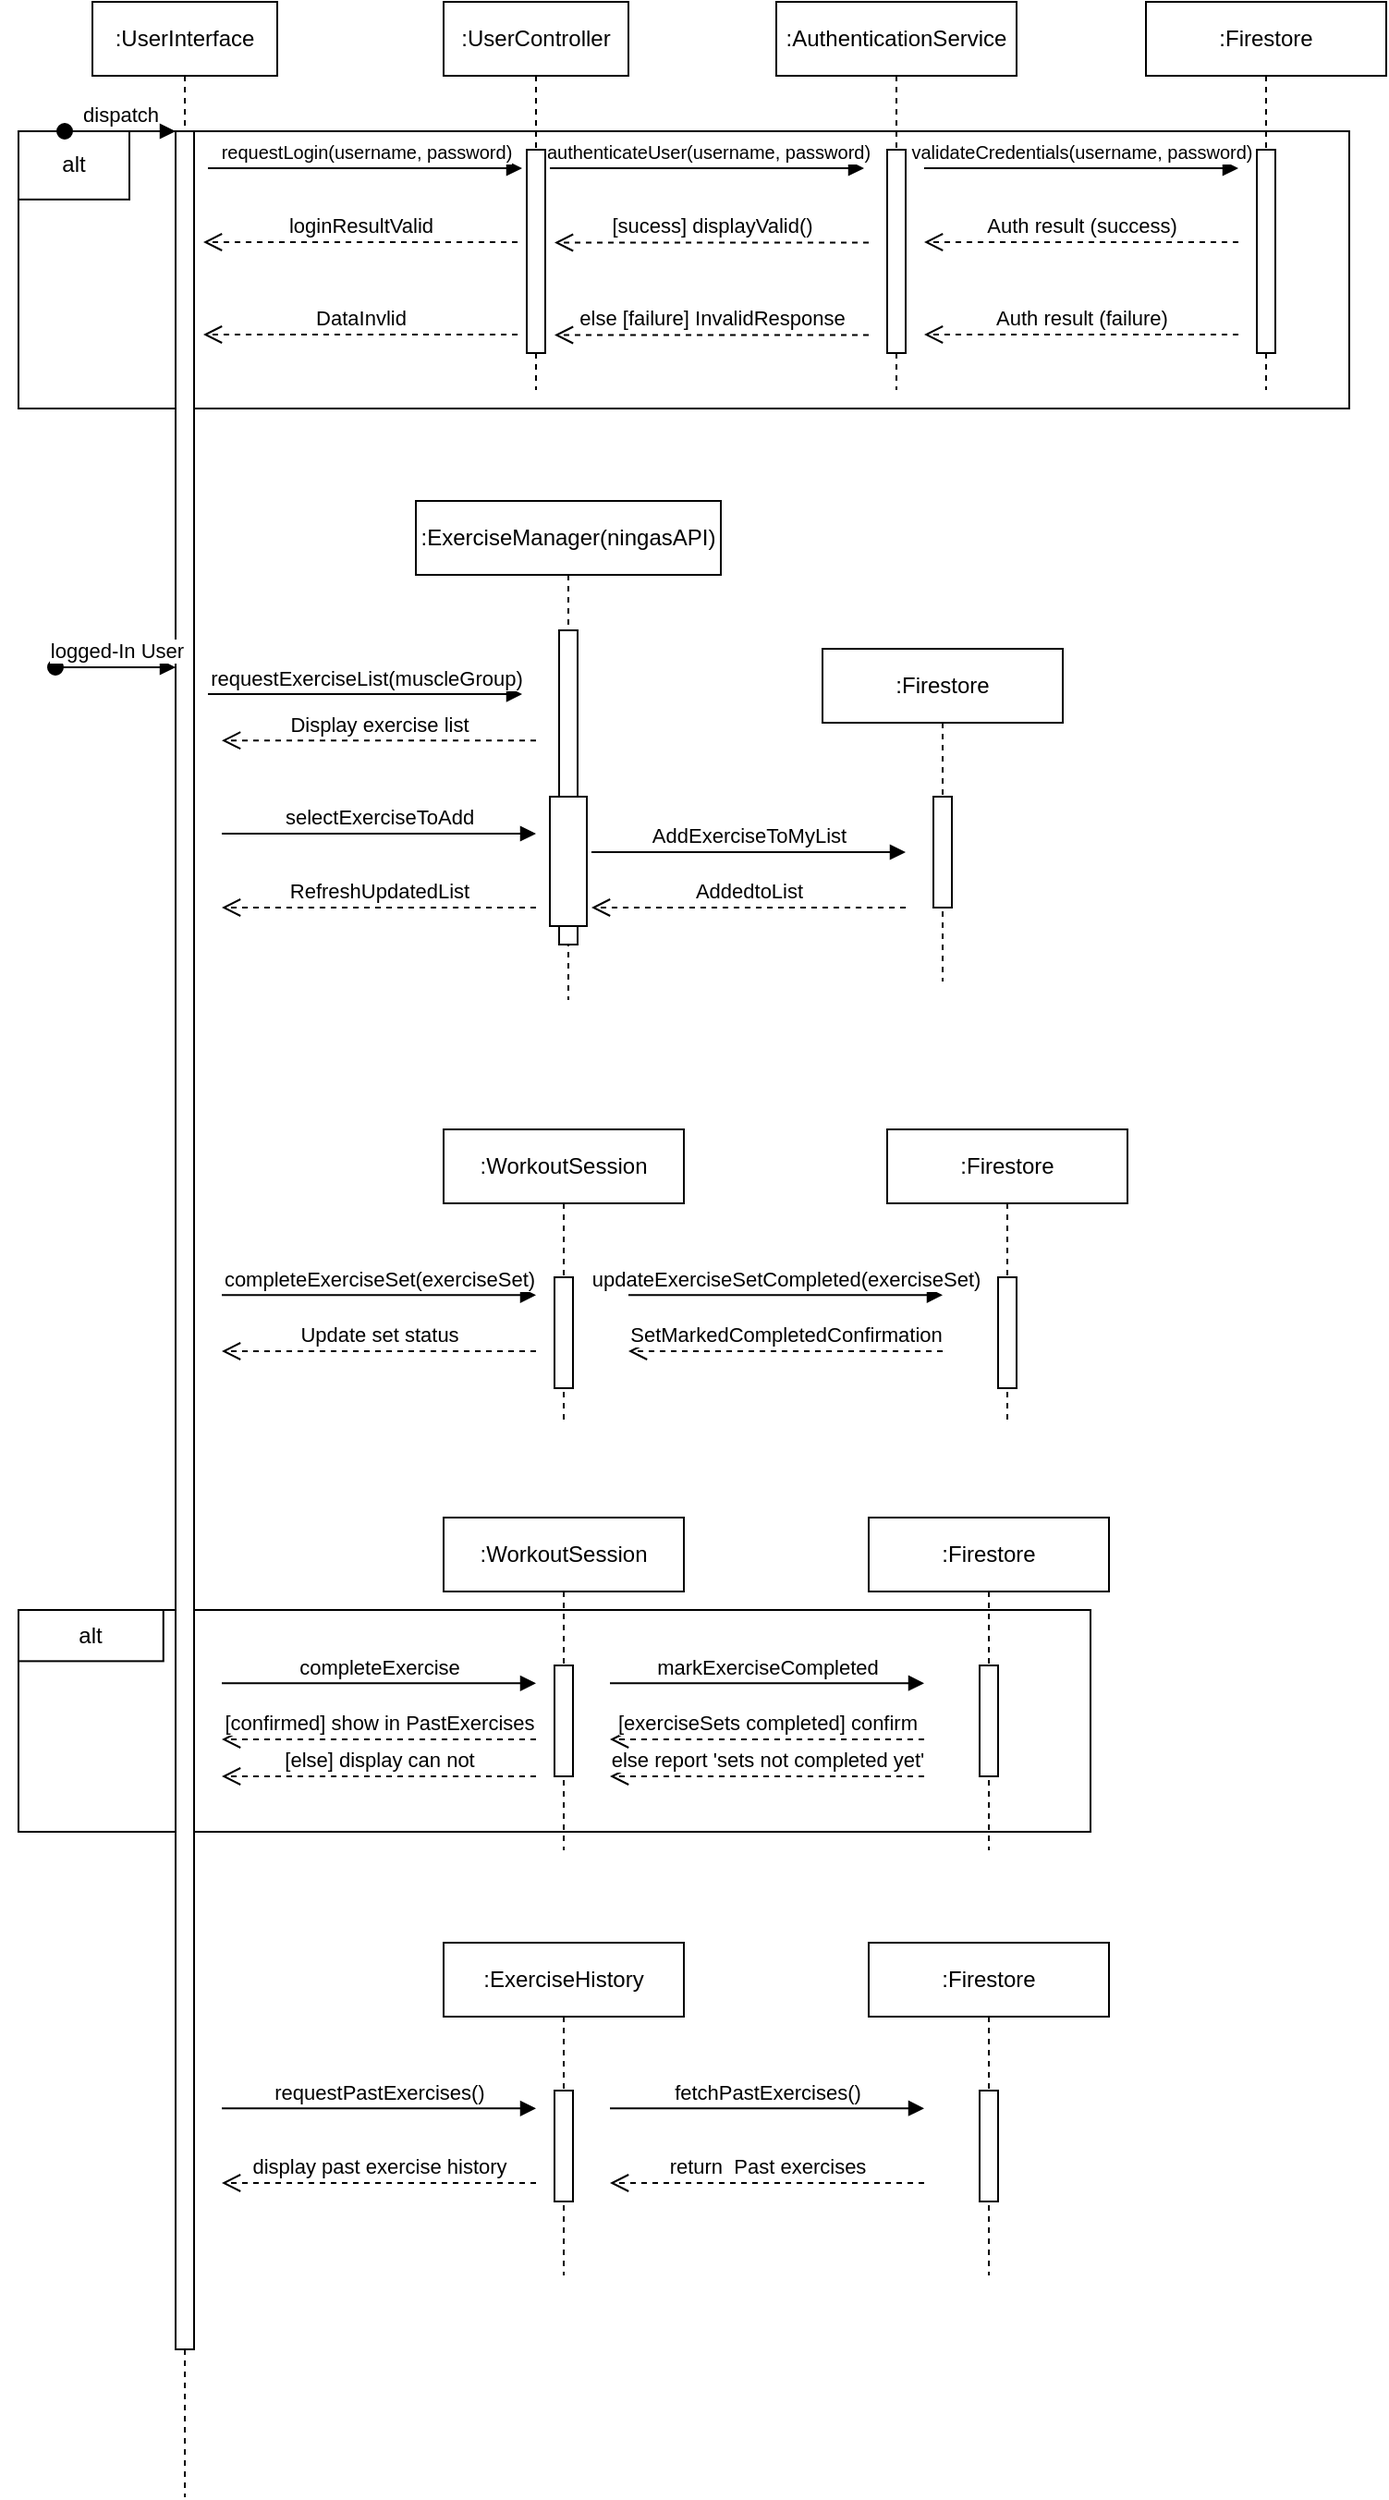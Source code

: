 <mxfile version="22.1.17" type="github">
  <diagram name="Page-1" id="2YBvvXClWsGukQMizWep">
    <mxGraphModel dx="1587" dy="298" grid="1" gridSize="10" guides="1" tooltips="1" connect="1" arrows="1" fold="1" page="1" pageScale="1" pageWidth="850" pageHeight="1100" math="0" shadow="0">
      <root>
        <mxCell id="0" />
        <mxCell id="1" parent="0" />
        <mxCell id="UFnlH9_2Dk02RJI0L27E-6" value="" style="group" vertex="1" connectable="0" parent="1">
          <mxGeometry x="-20" y="110" width="730" height="160" as="geometry" />
        </mxCell>
        <mxCell id="UFnlH9_2Dk02RJI0L27E-7" value="" style="rounded=0;whiteSpace=wrap;html=1;" vertex="1" parent="UFnlH9_2Dk02RJI0L27E-6">
          <mxGeometry x="10" width="720" height="150" as="geometry" />
        </mxCell>
        <mxCell id="UFnlH9_2Dk02RJI0L27E-8" value="alt" style="rounded=0;whiteSpace=wrap;html=1;" vertex="1" parent="UFnlH9_2Dk02RJI0L27E-6">
          <mxGeometry x="10" width="60" height="36.92" as="geometry" />
        </mxCell>
        <mxCell id="UFnlH9_2Dk02RJI0L27E-10" value="else [failure] InvalidResponse" style="html=1;verticalAlign=bottom;endArrow=open;dashed=1;endSize=8;edgeStyle=elbowEdgeStyle;elbow=vertical;curved=0;rounded=0;" edge="1" parent="UFnlH9_2Dk02RJI0L27E-6">
          <mxGeometry relative="1" as="geometry">
            <mxPoint x="300" y="110.25" as="targetPoint" />
            <Array as="points">
              <mxPoint x="395" y="110.25" />
            </Array>
            <mxPoint x="470" y="110.25" as="sourcePoint" />
          </mxGeometry>
        </mxCell>
        <mxCell id="UFnlH9_2Dk02RJI0L27E-11" value="&lt;div&gt;DataInvlid&lt;/div&gt;" style="html=1;verticalAlign=bottom;endArrow=open;dashed=1;endSize=8;edgeStyle=elbowEdgeStyle;elbow=vertical;curved=0;rounded=0;" edge="1" parent="UFnlH9_2Dk02RJI0L27E-6">
          <mxGeometry relative="1" as="geometry">
            <mxPoint x="110" y="110" as="targetPoint" />
            <Array as="points">
              <mxPoint x="205" y="110" />
            </Array>
            <mxPoint x="280" y="110" as="sourcePoint" />
          </mxGeometry>
        </mxCell>
        <mxCell id="aM9ryv3xv72pqoxQDRHE-8" value="&lt;div&gt;Auth result (success)&lt;/div&gt;" style="html=1;verticalAlign=bottom;endArrow=open;dashed=1;endSize=8;edgeStyle=elbowEdgeStyle;elbow=vertical;curved=0;rounded=0;" parent="UFnlH9_2Dk02RJI0L27E-6" edge="1">
          <mxGeometry relative="1" as="geometry">
            <mxPoint x="500" y="60" as="targetPoint" />
            <Array as="points">
              <mxPoint x="595" y="60" />
            </Array>
            <mxPoint x="670" y="60" as="sourcePoint" />
          </mxGeometry>
        </mxCell>
        <mxCell id="527cDuZEy1gFCj21KnPe-10" value="&lt;div&gt;[sucess] displayValid()&lt;/div&gt;" style="html=1;verticalAlign=bottom;endArrow=open;dashed=1;endSize=8;edgeStyle=elbowEdgeStyle;elbow=vertical;curved=0;rounded=0;" parent="UFnlH9_2Dk02RJI0L27E-6" edge="1">
          <mxGeometry relative="1" as="geometry">
            <mxPoint x="300" y="60.25" as="targetPoint" />
            <Array as="points">
              <mxPoint x="395" y="60.25" />
            </Array>
            <mxPoint x="470" y="60.25" as="sourcePoint" />
          </mxGeometry>
        </mxCell>
        <mxCell id="527cDuZEy1gFCj21KnPe-11" value="&lt;div&gt;loginResultValid&lt;/div&gt;" style="html=1;verticalAlign=bottom;endArrow=open;dashed=1;endSize=8;edgeStyle=elbowEdgeStyle;elbow=vertical;curved=0;rounded=0;" parent="UFnlH9_2Dk02RJI0L27E-6" edge="1">
          <mxGeometry relative="1" as="geometry">
            <mxPoint x="110" y="60" as="targetPoint" />
            <Array as="points">
              <mxPoint x="205" y="60" />
            </Array>
            <mxPoint x="280" y="60" as="sourcePoint" />
          </mxGeometry>
        </mxCell>
        <mxCell id="UFnlH9_2Dk02RJI0L27E-5" value="" style="group" vertex="1" connectable="0" parent="1">
          <mxGeometry x="-10" y="910" width="580" height="120" as="geometry" />
        </mxCell>
        <mxCell id="UFnlH9_2Dk02RJI0L27E-3" value="" style="rounded=0;whiteSpace=wrap;html=1;" vertex="1" parent="UFnlH9_2Dk02RJI0L27E-5">
          <mxGeometry width="580" height="120" as="geometry" />
        </mxCell>
        <mxCell id="UFnlH9_2Dk02RJI0L27E-2" value="alt" style="rounded=0;whiteSpace=wrap;html=1;" vertex="1" parent="UFnlH9_2Dk02RJI0L27E-5">
          <mxGeometry width="78.378" height="27.692" as="geometry" />
        </mxCell>
        <mxCell id="aM9ryv3xv72pqoxQDRHE-1" value=":UserInterface" style="shape=umlLifeline;perimeter=lifelinePerimeter;whiteSpace=wrap;html=1;container=0;dropTarget=0;collapsible=0;recursiveResize=0;outlineConnect=0;portConstraint=eastwest;newEdgeStyle={&quot;edgeStyle&quot;:&quot;elbowEdgeStyle&quot;,&quot;elbow&quot;:&quot;vertical&quot;,&quot;curved&quot;:0,&quot;rounded&quot;:0};" parent="1" vertex="1">
          <mxGeometry x="30" y="40" width="100" height="1350" as="geometry" />
        </mxCell>
        <mxCell id="aM9ryv3xv72pqoxQDRHE-2" value="" style="html=1;points=[];perimeter=orthogonalPerimeter;outlineConnect=0;targetShapes=umlLifeline;portConstraint=eastwest;newEdgeStyle={&quot;edgeStyle&quot;:&quot;elbowEdgeStyle&quot;,&quot;elbow&quot;:&quot;vertical&quot;,&quot;curved&quot;:0,&quot;rounded&quot;:0};" parent="aM9ryv3xv72pqoxQDRHE-1" vertex="1">
          <mxGeometry x="45" y="70" width="10" height="1200" as="geometry" />
        </mxCell>
        <mxCell id="aM9ryv3xv72pqoxQDRHE-3" value="dispatch" style="html=1;verticalAlign=bottom;startArrow=oval;endArrow=block;startSize=8;edgeStyle=elbowEdgeStyle;elbow=vertical;curved=0;rounded=0;" parent="aM9ryv3xv72pqoxQDRHE-1" target="aM9ryv3xv72pqoxQDRHE-2" edge="1">
          <mxGeometry relative="1" as="geometry">
            <mxPoint x="-15" y="70" as="sourcePoint" />
          </mxGeometry>
        </mxCell>
        <mxCell id="aM9ryv3xv72pqoxQDRHE-5" value=":UserController" style="shape=umlLifeline;perimeter=lifelinePerimeter;whiteSpace=wrap;html=1;container=0;dropTarget=0;collapsible=0;recursiveResize=0;outlineConnect=0;portConstraint=eastwest;newEdgeStyle={&quot;edgeStyle&quot;:&quot;elbowEdgeStyle&quot;,&quot;elbow&quot;:&quot;vertical&quot;,&quot;curved&quot;:0,&quot;rounded&quot;:0};" parent="1" vertex="1">
          <mxGeometry x="220" y="40" width="100" height="210" as="geometry" />
        </mxCell>
        <mxCell id="aM9ryv3xv72pqoxQDRHE-6" value="" style="html=1;points=[];perimeter=orthogonalPerimeter;outlineConnect=0;targetShapes=umlLifeline;portConstraint=eastwest;newEdgeStyle={&quot;edgeStyle&quot;:&quot;elbowEdgeStyle&quot;,&quot;elbow&quot;:&quot;vertical&quot;,&quot;curved&quot;:0,&quot;rounded&quot;:0};" parent="aM9ryv3xv72pqoxQDRHE-5" vertex="1">
          <mxGeometry x="45" y="80" width="10" height="110" as="geometry" />
        </mxCell>
        <mxCell id="aM9ryv3xv72pqoxQDRHE-7" value="&lt;div&gt;&lt;font style=&quot;font-size: 10px;&quot;&gt;requestLogin(username, password)&lt;/font&gt;&lt;/div&gt;" style="html=1;verticalAlign=bottom;endArrow=block;edgeStyle=elbowEdgeStyle;elbow=vertical;curved=0;rounded=0;" parent="1" edge="1">
          <mxGeometry relative="1" as="geometry">
            <mxPoint x="92.5" y="130" as="sourcePoint" />
            <Array as="points">
              <mxPoint x="177.5" y="130" />
            </Array>
            <mxPoint x="262.5" y="130" as="targetPoint" />
          </mxGeometry>
        </mxCell>
        <mxCell id="527cDuZEy1gFCj21KnPe-1" value=":AuthenticationService" style="shape=umlLifeline;perimeter=lifelinePerimeter;whiteSpace=wrap;html=1;container=0;dropTarget=0;collapsible=0;recursiveResize=0;outlineConnect=0;portConstraint=eastwest;newEdgeStyle={&quot;edgeStyle&quot;:&quot;elbowEdgeStyle&quot;,&quot;elbow&quot;:&quot;vertical&quot;,&quot;curved&quot;:0,&quot;rounded&quot;:0};" parent="1" vertex="1">
          <mxGeometry x="400" y="40" width="130" height="210" as="geometry" />
        </mxCell>
        <mxCell id="527cDuZEy1gFCj21KnPe-2" value="" style="html=1;points=[];perimeter=orthogonalPerimeter;outlineConnect=0;targetShapes=umlLifeline;portConstraint=eastwest;newEdgeStyle={&quot;edgeStyle&quot;:&quot;elbowEdgeStyle&quot;,&quot;elbow&quot;:&quot;vertical&quot;,&quot;curved&quot;:0,&quot;rounded&quot;:0};" parent="527cDuZEy1gFCj21KnPe-1" vertex="1">
          <mxGeometry x="60" y="80" width="10" height="110" as="geometry" />
        </mxCell>
        <mxCell id="527cDuZEy1gFCj21KnPe-3" value=":Firestore" style="shape=umlLifeline;perimeter=lifelinePerimeter;whiteSpace=wrap;html=1;container=0;dropTarget=0;collapsible=0;recursiveResize=0;outlineConnect=0;portConstraint=eastwest;newEdgeStyle={&quot;edgeStyle&quot;:&quot;elbowEdgeStyle&quot;,&quot;elbow&quot;:&quot;vertical&quot;,&quot;curved&quot;:0,&quot;rounded&quot;:0};" parent="1" vertex="1">
          <mxGeometry x="600" y="40" width="130" height="210" as="geometry" />
        </mxCell>
        <mxCell id="527cDuZEy1gFCj21KnPe-4" value="" style="html=1;points=[];perimeter=orthogonalPerimeter;outlineConnect=0;targetShapes=umlLifeline;portConstraint=eastwest;newEdgeStyle={&quot;edgeStyle&quot;:&quot;elbowEdgeStyle&quot;,&quot;elbow&quot;:&quot;vertical&quot;,&quot;curved&quot;:0,&quot;rounded&quot;:0};" parent="527cDuZEy1gFCj21KnPe-3" vertex="1">
          <mxGeometry x="60" y="80" width="10" height="110" as="geometry" />
        </mxCell>
        <mxCell id="527cDuZEy1gFCj21KnPe-8" value="&lt;div&gt;&lt;font style=&quot;font-size: 10px;&quot;&gt;authenticateUser(username, password)&lt;/font&gt;&lt;/div&gt;" style="html=1;verticalAlign=bottom;endArrow=block;edgeStyle=elbowEdgeStyle;elbow=vertical;curved=0;rounded=0;" parent="1" edge="1">
          <mxGeometry relative="1" as="geometry">
            <mxPoint x="277.5" y="130" as="sourcePoint" />
            <Array as="points">
              <mxPoint x="362.5" y="130" />
            </Array>
            <mxPoint x="447.5" y="130" as="targetPoint" />
          </mxGeometry>
        </mxCell>
        <mxCell id="527cDuZEy1gFCj21KnPe-9" value="&lt;div&gt;&lt;font style=&quot;font-size: 10px;&quot;&gt;validateCredentials(username, password)&lt;/font&gt;&lt;/div&gt;" style="html=1;verticalAlign=bottom;endArrow=block;edgeStyle=elbowEdgeStyle;elbow=vertical;curved=0;rounded=0;" parent="1" edge="1">
          <mxGeometry relative="1" as="geometry">
            <mxPoint x="480" y="130" as="sourcePoint" />
            <Array as="points">
              <mxPoint x="565" y="130" />
            </Array>
            <mxPoint x="650" y="130" as="targetPoint" />
            <mxPoint as="offset" />
          </mxGeometry>
        </mxCell>
        <mxCell id="527cDuZEy1gFCj21KnPe-12" value=":ExerciseManager(ningasAPI)" style="shape=umlLifeline;perimeter=lifelinePerimeter;whiteSpace=wrap;html=1;container=0;dropTarget=0;collapsible=0;recursiveResize=0;outlineConnect=0;portConstraint=eastwest;newEdgeStyle={&quot;edgeStyle&quot;:&quot;elbowEdgeStyle&quot;,&quot;elbow&quot;:&quot;vertical&quot;,&quot;curved&quot;:0,&quot;rounded&quot;:0};" parent="1" vertex="1">
          <mxGeometry x="205" y="310" width="165" height="270" as="geometry" />
        </mxCell>
        <mxCell id="527cDuZEy1gFCj21KnPe-13" value="" style="html=1;points=[];perimeter=orthogonalPerimeter;outlineConnect=0;targetShapes=umlLifeline;portConstraint=eastwest;newEdgeStyle={&quot;edgeStyle&quot;:&quot;elbowEdgeStyle&quot;,&quot;elbow&quot;:&quot;vertical&quot;,&quot;curved&quot;:0,&quot;rounded&quot;:0};" parent="527cDuZEy1gFCj21KnPe-12" vertex="1">
          <mxGeometry x="77.5" y="70" width="10" height="170" as="geometry" />
        </mxCell>
        <mxCell id="527cDuZEy1gFCj21KnPe-21" value="" style="html=1;points=[];perimeter=orthogonalPerimeter;outlineConnect=0;targetShapes=umlLifeline;portConstraint=eastwest;newEdgeStyle={&quot;edgeStyle&quot;:&quot;elbowEdgeStyle&quot;,&quot;elbow&quot;:&quot;vertical&quot;,&quot;curved&quot;:0,&quot;rounded&quot;:0};" parent="527cDuZEy1gFCj21KnPe-12" vertex="1">
          <mxGeometry x="72.5" y="160" width="20" height="70" as="geometry" />
        </mxCell>
        <mxCell id="527cDuZEy1gFCj21KnPe-14" value="&lt;div&gt;requestExerciseList(muscleGroup)&lt;/div&gt;" style="html=1;verticalAlign=bottom;endArrow=block;edgeStyle=elbowEdgeStyle;elbow=vertical;curved=0;rounded=0;" parent="1" edge="1">
          <mxGeometry relative="1" as="geometry">
            <mxPoint x="92.5" y="414.52" as="sourcePoint" />
            <Array as="points">
              <mxPoint x="177.5" y="414.52" />
            </Array>
            <mxPoint x="262.5" y="414.52" as="targetPoint" />
          </mxGeometry>
        </mxCell>
        <mxCell id="527cDuZEy1gFCj21KnPe-20" value="&lt;div&gt;Display exercise list&lt;/div&gt;" style="html=1;verticalAlign=bottom;endArrow=open;dashed=1;endSize=8;edgeStyle=elbowEdgeStyle;elbow=vertical;curved=0;rounded=0;" parent="1" edge="1">
          <mxGeometry relative="1" as="geometry">
            <mxPoint x="100" y="439.6" as="targetPoint" />
            <Array as="points">
              <mxPoint x="195" y="439.6" />
            </Array>
            <mxPoint x="270" y="439.6" as="sourcePoint" />
          </mxGeometry>
        </mxCell>
        <mxCell id="527cDuZEy1gFCj21KnPe-22" value="&lt;div&gt;selectExerciseToAdd&lt;/div&gt;" style="html=1;verticalAlign=bottom;endArrow=block;edgeStyle=elbowEdgeStyle;elbow=vertical;curved=0;rounded=0;" parent="1" edge="1">
          <mxGeometry relative="1" as="geometry">
            <mxPoint x="100" y="490" as="sourcePoint" />
            <Array as="points">
              <mxPoint x="185" y="490" />
            </Array>
            <mxPoint x="270" y="490" as="targetPoint" />
          </mxGeometry>
        </mxCell>
        <mxCell id="527cDuZEy1gFCj21KnPe-23" value=":Firestore" style="shape=umlLifeline;perimeter=lifelinePerimeter;whiteSpace=wrap;html=1;container=0;dropTarget=0;collapsible=0;recursiveResize=0;outlineConnect=0;portConstraint=eastwest;newEdgeStyle={&quot;edgeStyle&quot;:&quot;elbowEdgeStyle&quot;,&quot;elbow&quot;:&quot;vertical&quot;,&quot;curved&quot;:0,&quot;rounded&quot;:0};" parent="1" vertex="1">
          <mxGeometry x="425" y="390" width="130" height="180" as="geometry" />
        </mxCell>
        <mxCell id="527cDuZEy1gFCj21KnPe-24" value="" style="html=1;points=[];perimeter=orthogonalPerimeter;outlineConnect=0;targetShapes=umlLifeline;portConstraint=eastwest;newEdgeStyle={&quot;edgeStyle&quot;:&quot;elbowEdgeStyle&quot;,&quot;elbow&quot;:&quot;vertical&quot;,&quot;curved&quot;:0,&quot;rounded&quot;:0};" parent="527cDuZEy1gFCj21KnPe-23" vertex="1">
          <mxGeometry x="60" y="80" width="10" height="60" as="geometry" />
        </mxCell>
        <mxCell id="527cDuZEy1gFCj21KnPe-25" value="&lt;div&gt;AddExerciseToMyList&lt;/div&gt;" style="html=1;verticalAlign=bottom;endArrow=block;edgeStyle=elbowEdgeStyle;elbow=vertical;curved=0;rounded=0;" parent="1" edge="1">
          <mxGeometry relative="1" as="geometry">
            <mxPoint x="300" y="500" as="sourcePoint" />
            <Array as="points">
              <mxPoint x="385" y="500" />
            </Array>
            <mxPoint x="470" y="500" as="targetPoint" />
          </mxGeometry>
        </mxCell>
        <mxCell id="527cDuZEy1gFCj21KnPe-26" value=":WorkoutSession" style="shape=umlLifeline;perimeter=lifelinePerimeter;whiteSpace=wrap;html=1;container=0;dropTarget=0;collapsible=0;recursiveResize=0;outlineConnect=0;portConstraint=eastwest;newEdgeStyle={&quot;edgeStyle&quot;:&quot;elbowEdgeStyle&quot;,&quot;elbow&quot;:&quot;vertical&quot;,&quot;curved&quot;:0,&quot;rounded&quot;:0};" parent="1" vertex="1">
          <mxGeometry x="220" y="650" width="130" height="160" as="geometry" />
        </mxCell>
        <mxCell id="527cDuZEy1gFCj21KnPe-27" value="" style="html=1;points=[];perimeter=orthogonalPerimeter;outlineConnect=0;targetShapes=umlLifeline;portConstraint=eastwest;newEdgeStyle={&quot;edgeStyle&quot;:&quot;elbowEdgeStyle&quot;,&quot;elbow&quot;:&quot;vertical&quot;,&quot;curved&quot;:0,&quot;rounded&quot;:0};" parent="527cDuZEy1gFCj21KnPe-26" vertex="1">
          <mxGeometry x="60" y="80" width="10" height="60" as="geometry" />
        </mxCell>
        <mxCell id="527cDuZEy1gFCj21KnPe-28" value="&lt;div&gt;completeExerciseSet(exerciseSet)&lt;/div&gt;" style="html=1;verticalAlign=bottom;endArrow=block;edgeStyle=elbowEdgeStyle;elbow=vertical;curved=0;rounded=0;" parent="1" edge="1">
          <mxGeometry relative="1" as="geometry">
            <mxPoint x="100" y="739.67" as="sourcePoint" />
            <Array as="points">
              <mxPoint x="185" y="739.67" />
            </Array>
            <mxPoint x="270" y="739.67" as="targetPoint" />
            <mxPoint as="offset" />
          </mxGeometry>
        </mxCell>
        <mxCell id="527cDuZEy1gFCj21KnPe-29" value="&lt;div&gt;updateExerciseSetCompleted(exerciseSet)&lt;/div&gt;" style="html=1;verticalAlign=bottom;endArrow=block;edgeStyle=elbowEdgeStyle;elbow=vertical;curved=0;rounded=0;" parent="1" edge="1">
          <mxGeometry relative="1" as="geometry">
            <mxPoint x="320" y="739.66" as="sourcePoint" />
            <Array as="points">
              <mxPoint x="405" y="739.66" />
            </Array>
            <mxPoint x="490" y="739.66" as="targetPoint" />
            <mxPoint as="offset" />
          </mxGeometry>
        </mxCell>
        <mxCell id="527cDuZEy1gFCj21KnPe-30" value=":Firestore" style="shape=umlLifeline;perimeter=lifelinePerimeter;whiteSpace=wrap;html=1;container=0;dropTarget=0;collapsible=0;recursiveResize=0;outlineConnect=0;portConstraint=eastwest;newEdgeStyle={&quot;edgeStyle&quot;:&quot;elbowEdgeStyle&quot;,&quot;elbow&quot;:&quot;vertical&quot;,&quot;curved&quot;:0,&quot;rounded&quot;:0};" parent="1" vertex="1">
          <mxGeometry x="460" y="650" width="130" height="160" as="geometry" />
        </mxCell>
        <mxCell id="527cDuZEy1gFCj21KnPe-31" value="" style="html=1;points=[];perimeter=orthogonalPerimeter;outlineConnect=0;targetShapes=umlLifeline;portConstraint=eastwest;newEdgeStyle={&quot;edgeStyle&quot;:&quot;elbowEdgeStyle&quot;,&quot;elbow&quot;:&quot;vertical&quot;,&quot;curved&quot;:0,&quot;rounded&quot;:0};" parent="527cDuZEy1gFCj21KnPe-30" vertex="1">
          <mxGeometry x="60" y="80" width="10" height="60" as="geometry" />
        </mxCell>
        <mxCell id="527cDuZEy1gFCj21KnPe-33" value="&lt;div&gt;AddedtoList&lt;/div&gt;" style="html=1;verticalAlign=bottom;endArrow=open;dashed=1;endSize=8;edgeStyle=elbowEdgeStyle;elbow=vertical;curved=0;rounded=0;" parent="1" edge="1">
          <mxGeometry relative="1" as="geometry">
            <mxPoint x="300" y="530" as="targetPoint" />
            <Array as="points">
              <mxPoint x="395" y="530" />
            </Array>
            <mxPoint x="470" y="530" as="sourcePoint" />
          </mxGeometry>
        </mxCell>
        <mxCell id="527cDuZEy1gFCj21KnPe-34" value="&lt;div&gt;RefreshUpdatedList&lt;/div&gt;" style="html=1;verticalAlign=bottom;endArrow=open;dashed=1;endSize=8;edgeStyle=elbowEdgeStyle;elbow=vertical;curved=0;rounded=0;" parent="1" edge="1">
          <mxGeometry relative="1" as="geometry">
            <mxPoint x="100" y="530" as="targetPoint" />
            <Array as="points">
              <mxPoint x="195" y="530" />
            </Array>
            <mxPoint x="270" y="530" as="sourcePoint" />
          </mxGeometry>
        </mxCell>
        <mxCell id="527cDuZEy1gFCj21KnPe-35" value="&lt;div&gt;SetMarkedCompletedConfirmation&lt;/div&gt;" style="html=1;verticalAlign=bottom;endArrow=open;dashed=1;endSize=8;edgeStyle=elbowEdgeStyle;elbow=vertical;curved=0;rounded=0;" parent="1" edge="1">
          <mxGeometry relative="1" as="geometry">
            <mxPoint x="320" y="770" as="targetPoint" />
            <Array as="points">
              <mxPoint x="415" y="770" />
            </Array>
            <mxPoint x="490" y="770" as="sourcePoint" />
          </mxGeometry>
        </mxCell>
        <mxCell id="527cDuZEy1gFCj21KnPe-36" value="&lt;div&gt;Update set status&lt;/div&gt;" style="html=1;verticalAlign=bottom;endArrow=open;dashed=1;endSize=8;edgeStyle=elbowEdgeStyle;elbow=vertical;curved=0;rounded=0;" parent="1" edge="1">
          <mxGeometry relative="1" as="geometry">
            <mxPoint x="100" y="770" as="targetPoint" />
            <Array as="points">
              <mxPoint x="195" y="770" />
            </Array>
            <mxPoint x="270" y="770" as="sourcePoint" />
          </mxGeometry>
        </mxCell>
        <mxCell id="527cDuZEy1gFCj21KnPe-37" value=":WorkoutSession" style="shape=umlLifeline;perimeter=lifelinePerimeter;whiteSpace=wrap;html=1;container=0;dropTarget=0;collapsible=0;recursiveResize=0;outlineConnect=0;portConstraint=eastwest;newEdgeStyle={&quot;edgeStyle&quot;:&quot;elbowEdgeStyle&quot;,&quot;elbow&quot;:&quot;vertical&quot;,&quot;curved&quot;:0,&quot;rounded&quot;:0};" parent="1" vertex="1">
          <mxGeometry x="220" y="860" width="130" height="180" as="geometry" />
        </mxCell>
        <mxCell id="527cDuZEy1gFCj21KnPe-38" value="" style="html=1;points=[];perimeter=orthogonalPerimeter;outlineConnect=0;targetShapes=umlLifeline;portConstraint=eastwest;newEdgeStyle={&quot;edgeStyle&quot;:&quot;elbowEdgeStyle&quot;,&quot;elbow&quot;:&quot;vertical&quot;,&quot;curved&quot;:0,&quot;rounded&quot;:0};" parent="527cDuZEy1gFCj21KnPe-37" vertex="1">
          <mxGeometry x="60" y="80" width="10" height="60" as="geometry" />
        </mxCell>
        <mxCell id="527cDuZEy1gFCj21KnPe-39" value="&lt;div&gt;completeExercise&lt;/div&gt;" style="html=1;verticalAlign=bottom;endArrow=block;edgeStyle=elbowEdgeStyle;elbow=vertical;curved=0;rounded=0;" parent="1" edge="1">
          <mxGeometry relative="1" as="geometry">
            <mxPoint x="100" y="949.67" as="sourcePoint" />
            <Array as="points">
              <mxPoint x="185" y="949.67" />
            </Array>
            <mxPoint x="270" y="949.67" as="targetPoint" />
            <mxPoint as="offset" />
          </mxGeometry>
        </mxCell>
        <mxCell id="527cDuZEy1gFCj21KnPe-40" value="markExerciseCompleted" style="html=1;verticalAlign=bottom;endArrow=block;edgeStyle=elbowEdgeStyle;elbow=vertical;curved=0;rounded=0;" parent="1" edge="1">
          <mxGeometry relative="1" as="geometry">
            <mxPoint x="310" y="949.62" as="sourcePoint" />
            <Array as="points">
              <mxPoint x="395" y="949.62" />
            </Array>
            <mxPoint x="480" y="949.62" as="targetPoint" />
            <mxPoint as="offset" />
          </mxGeometry>
        </mxCell>
        <mxCell id="527cDuZEy1gFCj21KnPe-41" value=":Firestore" style="shape=umlLifeline;perimeter=lifelinePerimeter;whiteSpace=wrap;html=1;container=0;dropTarget=0;collapsible=0;recursiveResize=0;outlineConnect=0;portConstraint=eastwest;newEdgeStyle={&quot;edgeStyle&quot;:&quot;elbowEdgeStyle&quot;,&quot;elbow&quot;:&quot;vertical&quot;,&quot;curved&quot;:0,&quot;rounded&quot;:0};" parent="1" vertex="1">
          <mxGeometry x="450" y="860" width="130" height="180" as="geometry" />
        </mxCell>
        <mxCell id="527cDuZEy1gFCj21KnPe-42" value="" style="html=1;points=[];perimeter=orthogonalPerimeter;outlineConnect=0;targetShapes=umlLifeline;portConstraint=eastwest;newEdgeStyle={&quot;edgeStyle&quot;:&quot;elbowEdgeStyle&quot;,&quot;elbow&quot;:&quot;vertical&quot;,&quot;curved&quot;:0,&quot;rounded&quot;:0};" parent="527cDuZEy1gFCj21KnPe-41" vertex="1">
          <mxGeometry x="60" y="80" width="10" height="60" as="geometry" />
        </mxCell>
        <mxCell id="527cDuZEy1gFCj21KnPe-43" value="&lt;div&gt;else report &#39;sets not completed yet&#39;&lt;/div&gt;" style="html=1;verticalAlign=bottom;endArrow=open;dashed=1;endSize=8;edgeStyle=elbowEdgeStyle;elbow=vertical;curved=0;rounded=0;" parent="1" edge="1">
          <mxGeometry relative="1" as="geometry">
            <mxPoint x="310" y="1000" as="targetPoint" />
            <Array as="points">
              <mxPoint x="405" y="1000" />
            </Array>
            <mxPoint x="480" y="1000" as="sourcePoint" />
          </mxGeometry>
        </mxCell>
        <mxCell id="527cDuZEy1gFCj21KnPe-44" value="&lt;div&gt;[confirmed] show in PastExercises&lt;/div&gt;" style="html=1;verticalAlign=bottom;endArrow=open;dashed=1;endSize=8;edgeStyle=elbowEdgeStyle;elbow=vertical;curved=0;rounded=0;" parent="1" edge="1">
          <mxGeometry relative="1" as="geometry">
            <mxPoint x="100" y="980" as="targetPoint" />
            <Array as="points">
              <mxPoint x="195" y="980" />
            </Array>
            <mxPoint x="270" y="980" as="sourcePoint" />
          </mxGeometry>
        </mxCell>
        <mxCell id="527cDuZEy1gFCj21KnPe-45" value="[exerciseSets completed] confirm" style="html=1;verticalAlign=bottom;endArrow=open;dashed=1;endSize=8;edgeStyle=elbowEdgeStyle;elbow=vertical;curved=0;rounded=0;" parent="1" edge="1">
          <mxGeometry relative="1" as="geometry">
            <mxPoint x="310" y="980" as="targetPoint" />
            <Array as="points">
              <mxPoint x="405" y="980" />
            </Array>
            <mxPoint x="480" y="980" as="sourcePoint" />
          </mxGeometry>
        </mxCell>
        <mxCell id="527cDuZEy1gFCj21KnPe-46" value="logged-In User" style="html=1;verticalAlign=bottom;startArrow=oval;endArrow=block;startSize=8;edgeStyle=elbowEdgeStyle;elbow=vertical;curved=0;rounded=0;" parent="1" edge="1">
          <mxGeometry relative="1" as="geometry">
            <mxPoint x="10" y="400" as="sourcePoint" />
            <mxPoint x="75" y="400" as="targetPoint" />
          </mxGeometry>
        </mxCell>
        <mxCell id="527cDuZEy1gFCj21KnPe-47" value="&lt;div&gt;[else] display can not&lt;/div&gt;" style="html=1;verticalAlign=bottom;endArrow=open;dashed=1;endSize=8;edgeStyle=elbowEdgeStyle;elbow=vertical;curved=0;rounded=0;" parent="1" edge="1">
          <mxGeometry relative="1" as="geometry">
            <mxPoint x="100" y="1000" as="targetPoint" />
            <Array as="points">
              <mxPoint x="195" y="1000" />
            </Array>
            <mxPoint x="270" y="1000" as="sourcePoint" />
          </mxGeometry>
        </mxCell>
        <mxCell id="527cDuZEy1gFCj21KnPe-48" value=":ExerciseHistory" style="shape=umlLifeline;perimeter=lifelinePerimeter;whiteSpace=wrap;html=1;container=0;dropTarget=0;collapsible=0;recursiveResize=0;outlineConnect=0;portConstraint=eastwest;newEdgeStyle={&quot;edgeStyle&quot;:&quot;elbowEdgeStyle&quot;,&quot;elbow&quot;:&quot;vertical&quot;,&quot;curved&quot;:0,&quot;rounded&quot;:0};" parent="1" vertex="1">
          <mxGeometry x="220" y="1090" width="130" height="180" as="geometry" />
        </mxCell>
        <mxCell id="527cDuZEy1gFCj21KnPe-49" value="" style="html=1;points=[];perimeter=orthogonalPerimeter;outlineConnect=0;targetShapes=umlLifeline;portConstraint=eastwest;newEdgeStyle={&quot;edgeStyle&quot;:&quot;elbowEdgeStyle&quot;,&quot;elbow&quot;:&quot;vertical&quot;,&quot;curved&quot;:0,&quot;rounded&quot;:0};" parent="527cDuZEy1gFCj21KnPe-48" vertex="1">
          <mxGeometry x="60" y="80" width="10" height="60" as="geometry" />
        </mxCell>
        <mxCell id="527cDuZEy1gFCj21KnPe-50" value="&lt;div&gt;requestPastExercises()&lt;/div&gt;" style="html=1;verticalAlign=bottom;endArrow=block;edgeStyle=elbowEdgeStyle;elbow=vertical;curved=0;rounded=0;" parent="1" edge="1">
          <mxGeometry relative="1" as="geometry">
            <mxPoint x="100" y="1179.67" as="sourcePoint" />
            <Array as="points">
              <mxPoint x="185" y="1179.67" />
            </Array>
            <mxPoint x="270" y="1179.67" as="targetPoint" />
            <mxPoint as="offset" />
          </mxGeometry>
        </mxCell>
        <mxCell id="527cDuZEy1gFCj21KnPe-51" value="&lt;div&gt;fetchPastExercises()&lt;/div&gt;" style="html=1;verticalAlign=bottom;endArrow=block;edgeStyle=elbowEdgeStyle;elbow=vertical;curved=0;rounded=0;" parent="1" edge="1">
          <mxGeometry relative="1" as="geometry">
            <mxPoint x="310" y="1179.62" as="sourcePoint" />
            <Array as="points">
              <mxPoint x="395" y="1179.62" />
            </Array>
            <mxPoint x="480" y="1179.62" as="targetPoint" />
            <mxPoint as="offset" />
          </mxGeometry>
        </mxCell>
        <mxCell id="527cDuZEy1gFCj21KnPe-52" value=":Firestore" style="shape=umlLifeline;perimeter=lifelinePerimeter;whiteSpace=wrap;html=1;container=0;dropTarget=0;collapsible=0;recursiveResize=0;outlineConnect=0;portConstraint=eastwest;newEdgeStyle={&quot;edgeStyle&quot;:&quot;elbowEdgeStyle&quot;,&quot;elbow&quot;:&quot;vertical&quot;,&quot;curved&quot;:0,&quot;rounded&quot;:0};" parent="1" vertex="1">
          <mxGeometry x="450" y="1090" width="130" height="180" as="geometry" />
        </mxCell>
        <mxCell id="527cDuZEy1gFCj21KnPe-53" value="" style="html=1;points=[];perimeter=orthogonalPerimeter;outlineConnect=0;targetShapes=umlLifeline;portConstraint=eastwest;newEdgeStyle={&quot;edgeStyle&quot;:&quot;elbowEdgeStyle&quot;,&quot;elbow&quot;:&quot;vertical&quot;,&quot;curved&quot;:0,&quot;rounded&quot;:0};" parent="527cDuZEy1gFCj21KnPe-52" vertex="1">
          <mxGeometry x="60" y="80" width="10" height="60" as="geometry" />
        </mxCell>
        <mxCell id="527cDuZEy1gFCj21KnPe-54" value="&lt;div&gt;return&amp;nbsp; Past exercises&lt;/div&gt;" style="html=1;verticalAlign=bottom;endArrow=open;dashed=1;endSize=8;edgeStyle=elbowEdgeStyle;elbow=vertical;curved=0;rounded=0;" parent="1" edge="1">
          <mxGeometry relative="1" as="geometry">
            <mxPoint x="310" y="1220" as="targetPoint" />
            <Array as="points">
              <mxPoint x="405" y="1220" />
            </Array>
            <mxPoint x="480" y="1220" as="sourcePoint" />
          </mxGeometry>
        </mxCell>
        <mxCell id="527cDuZEy1gFCj21KnPe-55" value="&lt;div&gt;display past exercise history&lt;/div&gt;" style="html=1;verticalAlign=bottom;endArrow=open;dashed=1;endSize=8;edgeStyle=elbowEdgeStyle;elbow=vertical;curved=0;rounded=0;" parent="1" edge="1">
          <mxGeometry relative="1" as="geometry">
            <mxPoint x="100" y="1220" as="targetPoint" />
            <Array as="points">
              <mxPoint x="195" y="1220" />
            </Array>
            <mxPoint x="270" y="1220" as="sourcePoint" />
          </mxGeometry>
        </mxCell>
        <mxCell id="UFnlH9_2Dk02RJI0L27E-12" value="&lt;div&gt;Auth result (failure)&lt;/div&gt;" style="html=1;verticalAlign=bottom;endArrow=open;dashed=1;endSize=8;edgeStyle=elbowEdgeStyle;elbow=vertical;curved=0;rounded=0;" edge="1" parent="1">
          <mxGeometry relative="1" as="geometry">
            <mxPoint x="480" y="220" as="targetPoint" />
            <Array as="points">
              <mxPoint x="575" y="220" />
            </Array>
            <mxPoint x="650" y="220" as="sourcePoint" />
          </mxGeometry>
        </mxCell>
      </root>
    </mxGraphModel>
  </diagram>
</mxfile>
